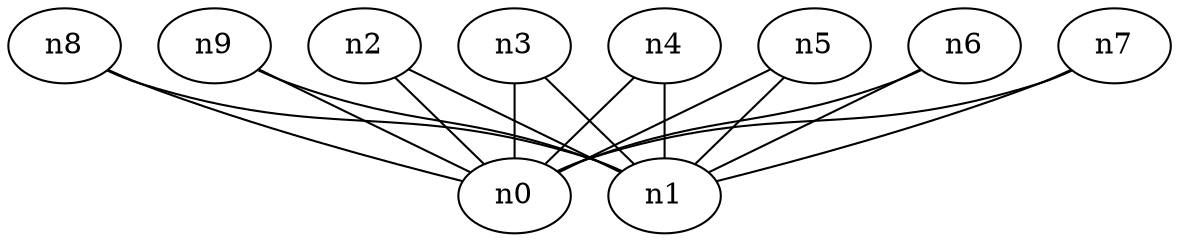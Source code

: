 graph SimConf {
n0 [mod_num=0, traffic="", ipdests="127.129.92.19", autoack="False"];
n1 [mod_num=0, traffic="", ipdests="127.126.151.10", autoack="False"];
n2 [m2_1_47="modulator profile=((100,),(1,)) start=2600 generator=s2_1_7", m2_1_46="modulator profile=((100,),(1,)) start=2600 generator=s2_1_3", m2_1_45="modulator profile=((100,),(1,)) start=2500 generator=s2_1_9", m2_1_44="modulator profile=((100,),(1,)) start=2500 generator=s2_1_2", m2_1_43="modulator profile=((100,),(1,)) start=2400 generator=s2_1_8", m2_1_42="modulator profile=((100,),(1,)) start=2400 generator=s2_1_4", m2_1_41="modulator profile=((100,),(1,)) start=2300 generator=s2_1_7", m2_1_40="modulator profile=((100,),(1,)) start=2300 generator=s2_1_3", ipdests="127.126.44.111", m2_1_49="modulator profile=((100,),(1,)) start=2800 generator=s2_1_4", m2_1_48="modulator profile=((100,),(1,)) start=2700 generator=s2_1_9", m2_1_2="modulator profile=((100,),(1,)) start=0 generator=s2_1_7", m2_1_3="modulator profile=((100,),(1,)) start=100 generator=s2_1_4", m2_1_1="modulator profile=((100,),(1,)) start=0 generator=s2_1_2", m2_1_6="modulator profile=((100,),(1,)) start=200 generator=s2_1_9", m2_1_7="modulator profile=((100,),(1,)) start=300 generator=s2_1_4", m2_1_4="modulator profile=((100,),(1,)) start=100 generator=s2_1_7", m2_1_5="modulator profile=((100,),(1,)) start=200 generator=s2_1_3", m2_1_8="modulator profile=((100,),(1,)) start=300 generator=s2_1_7", m2_1_9="modulator profile=((100,),(1,)) start=400 generator=s2_1_2", s2_1_8="harpoon flowstart=exponential(0.100000) ipsrc=127.126.44.111 flowsize=normal(1000.000000,0) lossrate=randomchoice(0.001) ipdst=127.126.151.10 dport=randomunifint(1025,65535) sport=randomchoice(22,80,443)", s2_1_9="harpoon flowstart=exponential(1.000000) ipsrc=127.126.44.111 flowsize=normal(100.000000,0) lossrate=randomchoice(0.001) ipdst=127.126.151.10 dport=randomunifint(1025,65535) sport=randomchoice(22,80,443)", s2_1_4="harpoon flowstart=exponential(1.000000) ipsrc=127.126.44.111 flowsize=normal(100.000000,0) lossrate=randomchoice(0.001) ipdst=127.129.92.19 dport=randomunifint(1025,65535) sport=randomchoice(22,80,443)", s2_1_5="harpoon flowstart=exponential(1.000000) ipsrc=127.126.44.111 flowsize=normal(1000.000000,0) lossrate=randomchoice(0.001) ipdst=127.129.92.19 dport=randomunifint(1025,65535) sport=randomchoice(22,80,443)", s2_1_7="harpoon flowstart=exponential(0.100000) ipsrc=127.126.44.111 flowsize=normal(100.000000,0) lossrate=randomchoice(0.001) ipdst=127.126.151.10 dport=randomunifint(1025,65535) sport=randomchoice(22,80,443)", s2_1_2="harpoon flowstart=exponential(0.100000) ipsrc=127.126.44.111 flowsize=normal(100.000000,0) lossrate=randomchoice(0.001) ipdst=127.129.92.19 dport=randomunifint(1025,65535) sport=randomchoice(22,80,443)", s2_1_3="harpoon flowstart=exponential(0.100000) ipsrc=127.126.44.111 flowsize=normal(1000.000000,0) lossrate=randomchoice(0.001) ipdst=127.129.92.19 dport=randomunifint(1025,65535) sport=randomchoice(22,80,443)", m2_1_32="modulator profile=((100,),(1,)) start=1800 generator=s2_1_9", m2_1_33="modulator profile=((100,),(1,)) start=1900 generator=s2_1_2", m2_1_30="modulator profile=((100,),(1,)) start=1700 generator=s2_1_4", m2_1_31="modulator profile=((100,),(1,)) start=1800 generator=s2_1_3", m2_1_36="modulator profile=((100,),(1,)) start=2000 generator=s2_1_9", m2_1_37="modulator profile=((100,),(1,)) start=2100 generator=s2_1_3", m2_1_34="modulator profile=((100,),(1,)) start=1900 generator=s2_1_7", m2_1_35="modulator profile=((100,),(1,)) start=2000 generator=s2_1_4", m2_1_38="modulator profile=((100,),(1,)) start=2200 generator=s2_1_3", m2_1_39="modulator profile=((100,),(1,)) start=2200 generator=s2_1_8", autoack="False", m2_1_18="modulator profile=((100,),(1,)) start=900 generator=s2_1_8", m2_1_19="modulator profile=((100,),(1,)) start=1000 generator=s2_1_4", m2_1_50="modulator profile=((100,),(1,)) start=2900 generator=s2_1_3", m2_1_51="modulator profile=((100,),(1,)) start=2900 generator=s2_1_8", m2_1_52="modulator profile=((100,),(1,)) start=3000 generator=s2_1_4", m2_1_53="modulator profile=((100,),(1,)) start=3000 generator=s2_1_7", m2_1_10="modulator profile=((100,),(1,)) start=400 generator=s2_1_7", m2_1_11="modulator profile=((100,),(1,)) start=500 generator=s2_1_3", m2_1_12="modulator profile=((100,),(1,)) start=600 generator=s2_1_4", m2_1_13="modulator profile=((100,),(1,)) start=600 generator=s2_1_8", m2_1_14="modulator profile=((100,),(1,)) start=700 generator=s2_1_4", m2_1_15="modulator profile=((100,),(1,)) start=800 generator=s2_1_2", m2_1_16="modulator profile=((100,),(1,)) start=800 generator=s2_1_7", m2_1_17="modulator profile=((100,),(1,)) start=900 generator=s2_1_4", traffic="m2_1_1 m2_1_2 m2_1_3 m2_1_4 m2_1_5 m2_1_6 m2_1_7 m2_1_8 m2_1_9 m2_1_10 m2_1_11 m2_1_12 m2_1_13 m2_1_14 m2_1_15 m2_1_16 m2_1_17 m2_1_18 m2_1_19 m2_1_20 m2_1_21 m2_1_22 m2_1_23 m2_1_24 m2_1_25 m2_1_26 m2_1_27 m2_1_28 m2_1_29 m2_1_30 m2_1_31 m2_1_32 m2_1_33 m2_1_34 m2_1_35 m2_1_36 m2_1_37 m2_1_38 m2_1_39 m2_1_40 m2_1_41 m2_1_42 m2_1_43 m2_1_44 m2_1_45 m2_1_46 m2_1_47 m2_1_48 m2_1_49 m2_1_50 m2_1_51 m2_1_52 m2_1_53", s2_1_10="harpoon flowstart=exponential(1.000000) ipsrc=127.126.44.111 flowsize=normal(1000.000000,0) lossrate=randomchoice(0.001) ipdst=127.126.151.10 dport=randomunifint(1025,65535) sport=randomchoice(22,80,443)", mod_num=0, m2_1_25="modulator profile=((100,),(1,)) start=1400 generator=s2_1_7", m2_1_24="modulator profile=((100,),(1,)) start=1300 generator=s2_1_4", m2_1_27="modulator profile=((100,),(1,)) start=1500 generator=s2_1_7", m2_1_26="modulator profile=((100,),(1,)) start=1500 generator=s2_1_4", m2_1_21="modulator profile=((100,),(1,)) start=1100 generator=s2_1_4", m2_1_20="modulator profile=((100,),(1,)) start=1000 generator=s2_1_7", m2_1_23="modulator profile=((100,),(1,)) start=1200 generator=s2_1_9", m2_1_22="modulator profile=((100,),(1,)) start=1200 generator=s2_1_4", m2_1_29="modulator profile=((100,),(1,)) start=1600 generator=s2_1_7", m2_1_28="modulator profile=((100,),(1,)) start=1600 generator=s2_1_2"];
n3 [m3_1_19="modulator profile=((100,),(1,)) start=1100 generator=s3_1_4", m3_1_18="modulator profile=((100,),(1,)) start=1000 generator=s3_1_8", m3_1_53="modulator profile=((100,),(1,)) start=3000 generator=s3_1_4", m3_1_52="modulator profile=((100,),(1,)) start=2900 generator=s3_1_7", m3_1_51="modulator profile=((100,),(1,)) start=2900 generator=s3_1_2", m3_1_50="modulator profile=((100,),(1,)) start=2800 generator=s3_1_8", m3_1_13="modulator profile=((100,),(1,)) start=700 generator=s3_1_2", m3_1_12="modulator profile=((100,),(1,)) start=600 generator=s3_1_3", m3_1_11="modulator profile=((100,),(1,)) start=500 generator=s3_1_8", m3_1_10="modulator profile=((100,),(1,)) start=500 generator=s3_1_4", m3_1_17="modulator profile=((100,),(1,)) start=1000 generator=s3_1_4", ipdests="127.119.115.87", m3_1_15="modulator profile=((100,),(1,)) start=800 generator=s3_1_7", m3_1_14="modulator profile=((100,),(1,)) start=800 generator=s3_1_4", m3_1_3="modulator profile=((100,),(1,)) start=100 generator=s3_1_3", m3_1_2="modulator profile=((100,),(1,)) start=0 generator=s3_1_8", m3_1_1="modulator profile=((100,),(1,)) start=0 generator=s3_1_2", m3_1_54="modulator profile=((100,),(1,)) start=3000 generator=s3_1_9", m3_1_7="modulator profile=((100,),(1,)) start=300 generator=s3_1_2", m3_1_6="modulator profile=((100,),(1,)) start=200 generator=s3_1_7", m3_1_5="modulator profile=((100,),(1,)) start=200 generator=s3_1_4", m3_1_4="modulator profile=((100,),(1,)) start=100 generator=s3_1_9", s3_1_9="harpoon flowstart=exponential(1.000000) ipsrc=127.119.115.87 flowsize=normal(100.000000,0) lossrate=randomchoice(0.001) ipdst=127.126.151.10 dport=randomunifint(1025,65535) sport=randomchoice(22,80,443)", m3_1_9="modulator profile=((100,),(1,)) start=400 generator=s3_1_4", m3_1_8="modulator profile=((100,),(1,)) start=300 generator=s3_1_7", s3_1_8="harpoon flowstart=exponential(0.100000) ipsrc=127.119.115.87 flowsize=normal(1000.000000,0) lossrate=randomchoice(0.001) ipdst=127.126.151.10 dport=randomunifint(1025,65535) sport=randomchoice(22,80,443)", m3_1_22="modulator profile=((100,),(1,)) start=1300 generator=s3_1_2", m3_1_23="modulator profile=((100,),(1,)) start=1300 generator=s3_1_8", m3_1_20="modulator profile=((100,),(1,)) start=1200 generator=s3_1_4", m3_1_21="modulator profile=((100,),(1,)) start=1200 generator=s3_1_8", m3_1_26="modulator profile=((100,),(1,)) start=1500 generator=s3_1_4", m3_1_27="modulator profile=((100,),(1,)) start=1500 generator=s3_1_9", m3_1_24="modulator profile=((100,),(1,)) start=1400 generator=s3_1_3", m3_1_25="modulator profile=((100,),(1,)) start=1400 generator=s3_1_9", m3_1_28="modulator profile=((100,),(1,)) start=1600 generator=s3_1_3", m3_1_29="modulator profile=((100,),(1,)) start=1600 generator=s3_1_9", autoack="False", m3_1_44="modulator profile=((100,),(1,)) start=2400 generator=s3_1_9", m3_1_45="modulator profile=((100,),(1,)) start=2500 generator=s3_1_7", m3_1_46="modulator profile=((100,),(1,)) start=2600 generator=s3_1_9", m3_1_47="modulator profile=((100,),(1,)) start=2700 generator=s3_1_3", m3_1_40="modulator profile=((100,),(1,)) start=2200 generator=s3_1_9", m3_1_41="modulator profile=((100,),(1,)) start=2300 generator=s3_1_4", m3_1_42="modulator profile=((100,),(1,)) start=2300 generator=s3_1_7", m3_1_43="modulator profile=((100,),(1,)) start=2400 generator=s3_1_2", s3_1_5="harpoon flowstart=exponential(1.000000) ipsrc=127.119.115.87 flowsize=normal(1000.000000,0) lossrate=randomchoice(0.001) ipdst=127.129.92.19 dport=randomunifint(1025,65535) sport=randomchoice(22,80,443)", s3_1_4="harpoon flowstart=exponential(1.000000) ipsrc=127.119.115.87 flowsize=normal(100.000000,0) lossrate=randomchoice(0.001) ipdst=127.129.92.19 dport=randomunifint(1025,65535) sport=randomchoice(22,80,443)", s3_1_7="harpoon flowstart=exponential(0.100000) ipsrc=127.119.115.87 flowsize=normal(100.000000,0) lossrate=randomchoice(0.001) ipdst=127.126.151.10 dport=randomunifint(1025,65535) sport=randomchoice(22,80,443)", m3_1_48="modulator profile=((100,),(1,)) start=2700 generator=s3_1_8", m3_1_49="modulator profile=((100,),(1,)) start=2800 generator=s3_1_4", s3_1_3="harpoon flowstart=exponential(0.100000) ipsrc=127.119.115.87 flowsize=normal(1000.000000,0) lossrate=randomchoice(0.001) ipdst=127.129.92.19 dport=randomunifint(1025,65535) sport=randomchoice(22,80,443)", m3_1_16="modulator profile=((100,),(1,)) start=900 generator=s3_1_9", traffic="m3_1_1 m3_1_2 m3_1_3 m3_1_4 m3_1_5 m3_1_6 m3_1_7 m3_1_8 m3_1_9 m3_1_10 m3_1_11 m3_1_12 m3_1_13 m3_1_14 m3_1_15 m3_1_16 m3_1_17 m3_1_18 m3_1_19 m3_1_20 m3_1_21 m3_1_22 m3_1_23 m3_1_24 m3_1_25 m3_1_26 m3_1_27 m3_1_28 m3_1_29 m3_1_30 m3_1_31 m3_1_32 m3_1_33 m3_1_34 m3_1_35 m3_1_36 m3_1_37 m3_1_38 m3_1_39 m3_1_40 m3_1_41 m3_1_42 m3_1_43 m3_1_44 m3_1_45 m3_1_46 m3_1_47 m3_1_48 m3_1_49 m3_1_50 m3_1_51 m3_1_52 m3_1_53 m3_1_54", s3_1_2="harpoon flowstart=exponential(0.100000) ipsrc=127.119.115.87 flowsize=normal(100.000000,0) lossrate=randomchoice(0.001) ipdst=127.129.92.19 dport=randomunifint(1025,65535) sport=randomchoice(22,80,443)", mod_num=0, s3_1_10="harpoon flowstart=exponential(1.000000) ipsrc=127.119.115.87 flowsize=normal(1000.000000,0) lossrate=randomchoice(0.001) ipdst=127.126.151.10 dport=randomunifint(1025,65535) sport=randomchoice(22,80,443)", m3_1_35="modulator profile=((100,),(1,)) start=1900 generator=s3_1_9", m3_1_34="modulator profile=((100,),(1,)) start=1900 generator=s3_1_4", m3_1_37="modulator profile=((100,),(1,)) start=2100 generator=s3_1_2", m3_1_36="modulator profile=((100,),(1,)) start=2000 generator=s3_1_4", m3_1_31="modulator profile=((100,),(1,)) start=1700 generator=s3_1_7", m3_1_30="modulator profile=((100,),(1,)) start=1700 generator=s3_1_2", m3_1_33="modulator profile=((100,),(1,)) start=1800 generator=s3_1_9", m3_1_32="modulator profile=((100,),(1,)) start=1800 generator=s3_1_3", m3_1_39="modulator profile=((100,),(1,)) start=2200 generator=s3_1_2", m3_1_38="modulator profile=((100,),(1,)) start=2100 generator=s3_1_8"];
n4 [m4_1_34="modulator profile=((100,),(1,)) start=1800 generator=s4_1_9", m4_1_35="modulator profile=((100,),(1,)) start=1900 generator=s4_1_4", m4_1_36="modulator profile=((100,),(1,)) start=1900 generator=s4_1_9", m4_1_37="modulator profile=((100,),(1,)) start=2000 generator=s4_1_3", m4_1_30="modulator profile=((100,),(1,)) start=1600 generator=s4_1_9", m4_1_31="modulator profile=((100,),(1,)) start=1700 generator=s4_1_4", m4_1_18="modulator profile=((100,),(1,)) start=900 generator=s4_1_8", m4_1_19="modulator profile=((100,),(1,)) start=1000 generator=s4_1_4", m4_1_16="modulator profile=((100,),(1,)) start=800 generator=s4_1_7", m4_1_17="modulator profile=((100,),(1,)) start=900 generator=s4_1_2", m4_1_14="modulator profile=((100,),(1,)) start=700 generator=s4_1_7", m4_1_15="modulator profile=((100,),(1,)) start=800 generator=s4_1_3", m4_1_12="modulator profile=((100,),(1,)) start=600 generator=s4_1_8", ipdests="127.119.102.177", m4_1_10="modulator profile=((100,),(1,)) start=500 generator=s4_1_9", m4_1_11="modulator profile=((100,),(1,)) start=600 generator=s4_1_4", s4_1_10="harpoon flowstart=exponential(1.000000) ipsrc=127.119.102.177 flowsize=normal(1000.000000,0) lossrate=randomchoice(0.001) ipdst=127.126.151.10 dport=randomunifint(1025,65535) sport=randomchoice(22,80,443)", m4_1_32="modulator profile=((100,),(1,)) start=1700 generator=s4_1_8", m4_1_33="modulator profile=((100,),(1,)) start=1800 generator=s4_1_2", m4_1_45="modulator profile=((100,),(1,)) start=2500 generator=s4_1_2", m4_1_44="modulator profile=((100,),(1,)) start=2400 generator=s4_1_9", m4_1_47="modulator profile=((100,),(1,)) start=2600 generator=s4_1_8", m4_1_46="modulator profile=((100,),(1,)) start=2600 generator=s4_1_4", m4_1_41="modulator profile=((100,),(1,)) start=2300 generator=s4_1_4", m4_1_40="modulator profile=((100,),(1,)) start=2200 generator=s4_1_2", m4_1_43="modulator profile=((100,),(1,)) start=2400 generator=s4_1_4", m4_1_42="modulator profile=((100,),(1,)) start=2300 generator=s4_1_7", s4_1_8="harpoon flowstart=exponential(0.100000) ipsrc=127.119.102.177 flowsize=normal(1000.000000,0) lossrate=randomchoice(0.001) ipdst=127.126.151.10 dport=randomunifint(1025,65535) sport=randomchoice(22,80,443)", m4_1_49="modulator profile=((100,),(1,)) start=2700 generator=s4_1_8", m4_1_48="modulator profile=((100,),(1,)) start=2700 generator=s4_1_3", autoack="False", m4_1_27="modulator profile=((100,),(1,)) start=1500 generator=s4_1_4", m4_1_26="modulator profile=((100,),(1,)) start=1400 generator=s4_1_7", m4_1_25="modulator profile=((100,),(1,)) start=1400 generator=s4_1_2", m4_1_24="modulator profile=((100,),(1,)) start=1300 generator=s4_1_8", m4_1_23="modulator profile=((100,),(1,)) start=1300 generator=s4_1_4", m4_1_22="modulator profile=((100,),(1,)) start=1200 generator=s4_1_4", m4_1_21="modulator profile=((100,),(1,)) start=1100 generator=s4_1_7", m4_1_20="modulator profile=((100,),(1,)) start=1000 generator=s4_1_7", m4_1_38="modulator profile=((100,),(1,)) start=2000 generator=s4_1_8", m4_1_39="modulator profile=((100,),(1,)) start=2100 generator=s4_1_4", m4_1_29="modulator profile=((100,),(1,)) start=1600 generator=s4_1_4", m4_1_13="modulator profile=((100,),(1,)) start=700 generator=s4_1_4", m4_1_4="modulator profile=((100,),(1,)) start=200 generator=s4_1_3", m4_1_5="modulator profile=((100,),(1,)) start=200 generator=s4_1_8", m4_1_6="modulator profile=((100,),(1,)) start=300 generator=s4_1_3", m4_1_7="modulator profile=((100,),(1,)) start=300 generator=s4_1_7", traffic="m4_1_1 m4_1_2 m4_1_3 m4_1_4 m4_1_5 m4_1_6 m4_1_7 m4_1_8 m4_1_9 m4_1_10 m4_1_11 m4_1_12 m4_1_13 m4_1_14 m4_1_15 m4_1_16 m4_1_17 m4_1_18 m4_1_19 m4_1_20 m4_1_21 m4_1_22 m4_1_23 m4_1_24 m4_1_25 m4_1_26 m4_1_27 m4_1_28 m4_1_29 m4_1_30 m4_1_31 m4_1_32 m4_1_33 m4_1_34 m4_1_35 m4_1_36 m4_1_37 m4_1_38 m4_1_39 m4_1_40 m4_1_41 m4_1_42 m4_1_43 m4_1_44 m4_1_45 m4_1_46 m4_1_47 m4_1_48 m4_1_49 m4_1_50 m4_1_51 m4_1_52 m4_1_53 m4_1_54 m4_1_55", m4_1_1="modulator profile=((100,),(1,)) start=0 generator=s4_1_7", m4_1_2="modulator profile=((100,),(1,)) start=100 generator=s4_1_4", m4_1_3="modulator profile=((100,),(1,)) start=100 generator=s4_1_7", m4_1_28="modulator profile=((100,),(1,)) start=1500 generator=s4_1_7", m4_1_8="modulator profile=((100,),(1,)) start=400 generator=s4_1_4", m4_1_9="modulator profile=((100,),(1,)) start=400 generator=s4_1_7", mod_num=0, s4_1_9="harpoon flowstart=exponential(1.000000) ipsrc=127.119.102.177 flowsize=normal(100.000000,0) lossrate=randomchoice(0.001) ipdst=127.126.151.10 dport=randomunifint(1025,65535) sport=randomchoice(22,80,443)", s4_1_2="harpoon flowstart=exponential(0.100000) ipsrc=127.119.102.177 flowsize=normal(100.000000,0) lossrate=randomchoice(0.001) ipdst=127.129.92.19 dport=randomunifint(1025,65535) sport=randomchoice(22,80,443)", s4_1_3="harpoon flowstart=exponential(0.100000) ipsrc=127.119.102.177 flowsize=normal(1000.000000,0) lossrate=randomchoice(0.001) ipdst=127.129.92.19 dport=randomunifint(1025,65535) sport=randomchoice(22,80,443)", s4_1_7="harpoon flowstart=exponential(0.100000) ipsrc=127.119.102.177 flowsize=normal(100.000000,0) lossrate=randomchoice(0.001) ipdst=127.126.151.10 dport=randomunifint(1025,65535) sport=randomchoice(22,80,443)", s4_1_4="harpoon flowstart=exponential(1.000000) ipsrc=127.119.102.177 flowsize=normal(100.000000,0) lossrate=randomchoice(0.001) ipdst=127.129.92.19 dport=randomunifint(1025,65535) sport=randomchoice(22,80,443)", s4_1_5="harpoon flowstart=exponential(1.000000) ipsrc=127.119.102.177 flowsize=normal(1000.000000,0) lossrate=randomchoice(0.001) ipdst=127.129.92.19 dport=randomunifint(1025,65535) sport=randomchoice(22,80,443)", m4_1_52="modulator profile=((100,),(1,)) start=2900 generator=s4_1_3", m4_1_53="modulator profile=((100,),(1,)) start=2900 generator=s4_1_7", m4_1_50="modulator profile=((100,),(1,)) start=2800 generator=s4_1_3", m4_1_51="modulator profile=((100,),(1,)) start=2800 generator=s4_1_9", m4_1_54="modulator profile=((100,),(1,)) start=3000 generator=s4_1_4", m4_1_55="modulator profile=((100,),(1,)) start=3000 generator=s4_1_9"];
n5 [m5_1_11="modulator profile=((100,),(1,)) start=600 generator=s5_1_9", m5_1_10="modulator profile=((100,),(1,)) start=600 generator=s5_1_3", m5_1_13="modulator profile=((100,),(1,)) start=700 generator=s5_1_8", m5_1_12="modulator profile=((100,),(1,)) start=700 generator=s5_1_4", m5_1_15="modulator profile=((100,),(1,)) start=900 generator=s5_1_4", m5_1_14="modulator profile=((100,),(1,)) start=800 generator=s5_1_3", m5_1_17="modulator profile=((100,),(1,)) start=1000 generator=s5_1_3", m5_1_16="modulator profile=((100,),(1,)) start=900 generator=s5_1_7", m5_1_19="modulator profile=((100,),(1,)) start=1100 generator=s5_1_2", m5_1_18="modulator profile=((100,),(1,)) start=1000 generator=s5_1_8", s5_1_7="harpoon flowstart=exponential(0.100000) ipsrc=127.137.220.95 flowsize=normal(100.000000,0) lossrate=randomchoice(0.001) ipdst=127.126.151.10 dport=randomunifint(1025,65535) sport=randomchoice(22,80,443)", ipdests="127.137.220.95", m5_1_37="modulator profile=((100,),(1,)) start=2300 generator=s5_1_2", m5_1_38="modulator profile=((100,),(1,)) start=2400 generator=s5_1_3", m5_1_5="modulator profile=((100,),(1,)) start=300 generator=s5_1_2", m5_1_4="modulator profile=((100,),(1,)) start=200 generator=s5_1_7", m5_1_7="modulator profile=((100,),(1,)) start=400 generator=s5_1_8", m5_1_6="modulator profile=((100,),(1,)) start=400 generator=s5_1_4", m5_1_1="modulator profile=((100,),(1,)) start=0 generator=s5_1_3", m5_1_3="modulator profile=((100,),(1,)) start=100 generator=s5_1_3", m5_1_2="modulator profile=((100,),(1,)) start=0 generator=s5_1_7", m5_1_33="modulator profile=((100,),(1,)) start=2000 generator=s5_1_4", m5_1_9="modulator profile=((100,),(1,)) start=500 generator=s5_1_8", m5_1_8="modulator profile=((100,),(1,)) start=500 generator=s5_1_4", m5_1_32="modulator profile=((100,),(1,)) start=1900 generator=s5_1_7", m5_1_31="modulator profile=((100,),(1,)) start=1900 generator=s5_1_4", m5_1_30="modulator profile=((100,),(1,)) start=1800 generator=s5_1_9", m5_1_36="modulator profile=((100,),(1,)) start=2200 generator=s5_1_8", s5_1_2="harpoon flowstart=exponential(0.100000) ipsrc=127.137.220.95 flowsize=normal(100.000000,0) lossrate=randomchoice(0.001) ipdst=127.129.92.19 dport=randomunifint(1025,65535) sport=randomchoice(22,80,443)", m5_1_42="modulator profile=((100,),(1,)) start=2600 generator=s5_1_4", m5_1_43="modulator profile=((100,),(1,)) start=2600 generator=s5_1_7", m5_1_40="modulator profile=((100,),(1,)) start=2500 generator=s5_1_4", m5_1_41="modulator profile=((100,),(1,)) start=2500 generator=s5_1_7", m5_1_46="modulator profile=((100,),(1,)) start=2800 generator=s5_1_4", m5_1_47="modulator profile=((100,),(1,)) start=2800 generator=s5_1_7", m5_1_44="modulator profile=((100,),(1,)) start=2700 generator=s5_1_4", m5_1_45="modulator profile=((100,),(1,)) start=2700 generator=s5_1_9", m5_1_48="modulator profile=((100,),(1,)) start=2900 generator=s5_1_2", m5_1_49="modulator profile=((100,),(1,)) start=2900 generator=s5_1_9", autoack="False", m5_1_24="modulator profile=((100,),(1,)) start=1500 generator=s5_1_4", m5_1_25="modulator profile=((100,),(1,)) start=1500 generator=s5_1_7", m5_1_26="modulator profile=((100,),(1,)) start=1600 generator=s5_1_4", m5_1_27="modulator profile=((100,),(1,)) start=1600 generator=s5_1_7", m5_1_20="modulator profile=((100,),(1,)) start=1100 generator=s5_1_9", m5_1_21="modulator profile=((100,),(1,)) start=1200 generator=s5_1_3", m5_1_22="modulator profile=((100,),(1,)) start=1300 generator=s5_1_8", m5_1_23="modulator profile=((100,),(1,)) start=1400 generator=s5_1_3", m5_1_35="modulator profile=((100,),(1,)) start=2200 generator=s5_1_4", m5_1_28="modulator profile=((100,),(1,)) start=1700 generator=s5_1_2", m5_1_29="modulator profile=((100,),(1,)) start=1800 generator=s5_1_2", traffic="m5_1_1 m5_1_2 m5_1_3 m5_1_4 m5_1_5 m5_1_6 m5_1_7 m5_1_8 m5_1_9 m5_1_10 m5_1_11 m5_1_12 m5_1_13 m5_1_14 m5_1_15 m5_1_16 m5_1_17 m5_1_18 m5_1_19 m5_1_20 m5_1_21 m5_1_22 m5_1_23 m5_1_24 m5_1_25 m5_1_26 m5_1_27 m5_1_28 m5_1_29 m5_1_30 m5_1_31 m5_1_32 m5_1_33 m5_1_34 m5_1_35 m5_1_36 m5_1_37 m5_1_38 m5_1_39 m5_1_40 m5_1_41 m5_1_42 m5_1_43 m5_1_44 m5_1_45 m5_1_46 m5_1_47 m5_1_48 m5_1_49 m5_1_50 m5_1_51", m5_1_39="modulator profile=((100,),(1,)) start=2400 generator=s5_1_7", s5_1_4="harpoon flowstart=exponential(1.000000) ipsrc=127.137.220.95 flowsize=normal(100.000000,0) lossrate=randomchoice(0.001) ipdst=127.129.92.19 dport=randomunifint(1025,65535) sport=randomchoice(22,80,443)", s5_1_9="harpoon flowstart=exponential(1.000000) ipsrc=127.137.220.95 flowsize=normal(100.000000,0) lossrate=randomchoice(0.001) ipdst=127.126.151.10 dport=randomunifint(1025,65535) sport=randomchoice(22,80,443)", mod_num=0, m5_1_34="modulator profile=((100,),(1,)) start=2100 generator=s5_1_4", s5_1_10="harpoon flowstart=exponential(1.000000) ipsrc=127.137.220.95 flowsize=normal(1000.000000,0) lossrate=randomchoice(0.001) ipdst=127.126.151.10 dport=randomunifint(1025,65535) sport=randomchoice(22,80,443)", m5_1_51="modulator profile=((100,),(1,)) start=3000 generator=s5_1_9", m5_1_50="modulator profile=((100,),(1,)) start=3000 generator=s5_1_4", s5_1_3="harpoon flowstart=exponential(0.100000) ipsrc=127.137.220.95 flowsize=normal(1000.000000,0) lossrate=randomchoice(0.001) ipdst=127.129.92.19 dport=randomunifint(1025,65535) sport=randomchoice(22,80,443)", s5_1_8="harpoon flowstart=exponential(0.100000) ipsrc=127.137.220.95 flowsize=normal(1000.000000,0) lossrate=randomchoice(0.001) ipdst=127.126.151.10 dport=randomunifint(1025,65535) sport=randomchoice(22,80,443)", s5_1_5="harpoon flowstart=exponential(1.000000) ipsrc=127.137.220.95 flowsize=normal(1000.000000,0) lossrate=randomchoice(0.001) ipdst=127.129.92.19 dport=randomunifint(1025,65535) sport=randomchoice(22,80,443)"];
n6 [m6_1_14="modulator profile=((100,),(1,)) start=700 generator=s6_1_3", m6_1_15="modulator profile=((100,),(1,)) start=800 generator=s6_1_2", m6_1_16="modulator profile=((100,),(1,)) start=800 generator=s6_1_9", m6_1_17="modulator profile=((100,),(1,)) start=900 generator=s6_1_4", m6_1_10="modulator profile=((100,),(1,)) start=500 generator=s6_1_4", m6_1_11="modulator profile=((100,),(1,)) start=500 generator=s6_1_8", m6_1_12="modulator profile=((100,),(1,)) start=600 generator=s6_1_4", m6_1_13="modulator profile=((100,),(1,)) start=600 generator=s6_1_9", m6_1_36="modulator profile=((100,),(1,)) start=2100 generator=s6_1_3", m6_1_37="modulator profile=((100,),(1,)) start=2200 generator=s6_1_3", m6_1_34="modulator profile=((100,),(1,)) start=2000 generator=s6_1_2", m6_1_35="modulator profile=((100,),(1,)) start=2000 generator=s6_1_9", m6_1_18="modulator profile=((100,),(1,)) start=900 generator=s6_1_8", ipdests="127.118.14.249", m6_1_30="modulator profile=((100,),(1,)) start=1700 generator=s6_1_8", m6_1_31="modulator profile=((100,),(1,)) start=1800 generator=s6_1_2", m6_1_48="modulator profile=((100,),(1,)) start=2800 generator=s6_1_4", s6_1_3="harpoon flowstart=exponential(0.100000) ipsrc=127.118.14.249 flowsize=normal(1000.000000,0) lossrate=randomchoice(0.001) ipdst=127.129.92.19 dport=randomunifint(1025,65535) sport=randomchoice(22,80,443)", m6_1_51="modulator profile=((100,),(1,)) start=3000 generator=s6_1_9", s6_1_9="harpoon flowstart=exponential(1.000000) ipsrc=127.118.14.249 flowsize=normal(100.000000,0) lossrate=randomchoice(0.001) ipdst=127.126.151.10 dport=randomunifint(1025,65535) sport=randomchoice(22,80,443)", m6_1_38="modulator profile=((100,),(1,)) start=2200 generator=s6_1_7", s6_1_2="harpoon flowstart=exponential(0.100000) ipsrc=127.118.14.249 flowsize=normal(100.000000,0) lossrate=randomchoice(0.001) ipdst=127.129.92.19 dport=randomunifint(1025,65535) sport=randomchoice(22,80,443)", m6_1_39="modulator profile=((100,),(1,)) start=2300 generator=s6_1_4", s6_1_4="harpoon flowstart=exponential(1.000000) ipsrc=127.118.14.249 flowsize=normal(100.000000,0) lossrate=randomchoice(0.001) ipdst=127.129.92.19 dport=randomunifint(1025,65535) sport=randomchoice(22,80,443)", s6_1_5="harpoon flowstart=exponential(1.000000) ipsrc=127.118.14.249 flowsize=normal(1000.000000,0) lossrate=randomchoice(0.001) ipdst=127.129.92.19 dport=randomunifint(1025,65535) sport=randomchoice(22,80,443)", s6_1_7="harpoon flowstart=exponential(0.100000) ipsrc=127.118.14.249 flowsize=normal(100.000000,0) lossrate=randomchoice(0.001) ipdst=127.126.151.10 dport=randomunifint(1025,65535) sport=randomchoice(22,80,443)", m6_1_43="modulator profile=((100,),(1,)) start=2500 generator=s6_1_9", m6_1_42="modulator profile=((100,),(1,)) start=2500 generator=s6_1_2", s6_1_8="harpoon flowstart=exponential(0.100000) ipsrc=127.118.14.249 flowsize=normal(1000.000000,0) lossrate=randomchoice(0.001) ipdst=127.126.151.10 dport=randomunifint(1025,65535) sport=randomchoice(22,80,443)", m6_1_49="modulator profile=((100,),(1,)) start=2900 generator=s6_1_4", autoack="False", m6_1_21="modulator profile=((100,),(1,)) start=1100 generator=s6_1_8", m6_1_20="modulator profile=((100,),(1,)) start=1100 generator=s6_1_4", m6_1_23="modulator profile=((100,),(1,)) start=1300 generator=s6_1_4", m6_1_22="modulator profile=((100,),(1,)) start=1200 generator=s6_1_7", m6_1_25="modulator profile=((100,),(1,)) start=1400 generator=s6_1_2", m6_1_24="modulator profile=((100,),(1,)) start=1300 generator=s6_1_7", m6_1_27="modulator profile=((100,),(1,)) start=1500 generator=s6_1_7", m6_1_26="modulator profile=((100,),(1,)) start=1500 generator=s6_1_3", m6_1_29="modulator profile=((100,),(1,)) start=1700 generator=s6_1_4", m6_1_28="modulator profile=((100,),(1,)) start=1600 generator=s6_1_7", m6_1_41="modulator profile=((100,),(1,)) start=2400 generator=s6_1_9", m6_1_40="modulator profile=((100,),(1,)) start=2300 generator=s6_1_7", m6_1_47="modulator profile=((100,),(1,)) start=2700 generator=s6_1_7", m6_1_46="modulator profile=((100,),(1,)) start=2700 generator=s6_1_4", m6_1_45="modulator profile=((100,),(1,)) start=2600 generator=s6_1_7", m6_1_19="modulator profile=((100,),(1,)) start=1000 generator=s6_1_8", m6_1_6="modulator profile=((100,),(1,)) start=200 generator=s6_1_7", m6_1_7="modulator profile=((100,),(1,)) start=300 generator=s6_1_4", m6_1_4="modulator profile=((100,),(1,)) start=100 generator=s6_1_7", m6_1_5="modulator profile=((100,),(1,)) start=200 generator=s6_1_4", m6_1_2="modulator profile=((100,),(1,)) start=0 generator=s6_1_8", m6_1_3="modulator profile=((100,),(1,)) start=100 generator=s6_1_2", m6_1_32="modulator profile=((100,),(1,)) start=1800 generator=s6_1_9", m6_1_1="modulator profile=((100,),(1,)) start=0 generator=s6_1_2", m6_1_44="modulator profile=((100,),(1,)) start=2600 generator=s6_1_3", m6_1_8="modulator profile=((100,),(1,)) start=300 generator=s6_1_9", m6_1_9="modulator profile=((100,),(1,)) start=400 generator=s6_1_7", mod_num=0, m6_1_33="modulator profile=((100,),(1,)) start=1900 generator=s6_1_4", m6_1_50="modulator profile=((100,),(1,)) start=3000 generator=s6_1_4", traffic="m6_1_1 m6_1_2 m6_1_3 m6_1_4 m6_1_5 m6_1_6 m6_1_7 m6_1_8 m6_1_9 m6_1_10 m6_1_11 m6_1_12 m6_1_13 m6_1_14 m6_1_15 m6_1_16 m6_1_17 m6_1_18 m6_1_19 m6_1_20 m6_1_21 m6_1_22 m6_1_23 m6_1_24 m6_1_25 m6_1_26 m6_1_27 m6_1_28 m6_1_29 m6_1_30 m6_1_31 m6_1_32 m6_1_33 m6_1_34 m6_1_35 m6_1_36 m6_1_37 m6_1_38 m6_1_39 m6_1_40 m6_1_41 m6_1_42 m6_1_43 m6_1_44 m6_1_45 m6_1_46 m6_1_47 m6_1_48 m6_1_49 m6_1_50 m6_1_51", s6_1_10="harpoon flowstart=exponential(1.000000) ipsrc=127.118.14.249 flowsize=normal(1000.000000,0) lossrate=randomchoice(0.001) ipdst=127.126.151.10 dport=randomunifint(1025,65535) sport=randomchoice(22,80,443)"];
n7 [m7_1_31="modulator profile=((100,),(1,)) start=1700 generator=s7_1_3", s7_1_2="harpoon flowstart=exponential(0.100000) ipsrc=127.117.158.162 flowsize=normal(100.000000,0) lossrate=randomchoice(0.001) ipdst=127.129.92.19 dport=randomunifint(1025,65535) sport=randomchoice(22,80,443)", m7_1_28="modulator profile=((100,),(1,)) start=1500 generator=s7_1_2", m7_1_29="modulator profile=((100,),(1,)) start=1500 generator=s7_1_9", m7_1_26="modulator profile=((100,),(1,)) start=1400 generator=s7_1_3", m7_1_27="modulator profile=((100,),(1,)) start=1400 generator=s7_1_8", m7_1_24="modulator profile=((100,),(1,)) start=1300 generator=s7_1_3", m7_1_25="modulator profile=((100,),(1,)) start=1300 generator=s7_1_9", m7_1_22="modulator profile=((100,),(1,)) start=1200 generator=s7_1_4", ipdests="127.117.158.162", m7_1_20="modulator profile=((100,),(1,)) start=1100 generator=s7_1_4", m7_1_21="modulator profile=((100,),(1,)) start=1100 generator=s7_1_7", m7_1_32="modulator profile=((100,),(1,)) start=1800 generator=s7_1_9", m7_1_35="modulator profile=((100,),(1,)) start=2000 generator=s7_1_8", m7_1_34="modulator profile=((100,),(1,)) start=2000 generator=s7_1_2", s7_1_9="harpoon flowstart=exponential(1.000000) ipsrc=127.117.158.162 flowsize=normal(100.000000,0) lossrate=randomchoice(0.001) ipdst=127.126.151.10 dport=randomunifint(1025,65535) sport=randomchoice(22,80,443)", s7_1_8="harpoon flowstart=exponential(0.100000) ipsrc=127.117.158.162 flowsize=normal(1000.000000,0) lossrate=randomchoice(0.001) ipdst=127.126.151.10 dport=randomunifint(1025,65535) sport=randomchoice(22,80,443)", m7_1_37="modulator profile=((100,),(1,)) start=2200 generator=s7_1_3", s7_1_3="harpoon flowstart=exponential(0.100000) ipsrc=127.117.158.162 flowsize=normal(1000.000000,0) lossrate=randomchoice(0.001) ipdst=127.129.92.19 dport=randomunifint(1025,65535) sport=randomchoice(22,80,443)", m7_1_36="modulator profile=((100,),(1,)) start=2100 generator=s7_1_4", m7_1_43="modulator profile=((100,),(1,)) start=2600 generator=s7_1_7", s7_1_4="harpoon flowstart=exponential(1.000000) ipsrc=127.117.158.162 flowsize=normal(100.000000,0) lossrate=randomchoice(0.001) ipdst=127.129.92.19 dport=randomunifint(1025,65535) sport=randomchoice(22,80,443)", s7_1_7="harpoon flowstart=exponential(0.100000) ipsrc=127.117.158.162 flowsize=normal(100.000000,0) lossrate=randomchoice(0.001) ipdst=127.126.151.10 dport=randomunifint(1025,65535) sport=randomchoice(22,80,443)", m7_1_40="modulator profile=((100,),(1,)) start=2300 generator=s7_1_8", s7_1_5="harpoon flowstart=exponential(1.000000) ipsrc=127.117.158.162 flowsize=normal(1000.000000,0) lossrate=randomchoice(0.001) ipdst=127.129.92.19 dport=randomunifint(1025,65535) sport=randomchoice(22,80,443)", m7_1_41="modulator profile=((100,),(1,)) start=2400 generator=s7_1_2", m7_1_45="modulator profile=((100,),(1,)) start=2800 generator=s7_1_9", m7_1_42="modulator profile=((100,),(1,)) start=2400 generator=s7_1_8", autoack="False", m7_1_17="modulator profile=((100,),(1,)) start=900 generator=s7_1_4", m7_1_16="modulator profile=((100,),(1,)) start=800 generator=s7_1_8", m7_1_15="modulator profile=((100,),(1,)) start=800 generator=s7_1_3", m7_1_14="modulator profile=((100,),(1,)) start=700 generator=s7_1_9", m7_1_13="modulator profile=((100,),(1,)) start=700 generator=s7_1_2", m7_1_12="modulator profile=((100,),(1,)) start=600 generator=s7_1_2", m7_1_11="modulator profile=((100,),(1,)) start=500 generator=s7_1_9", m7_1_10="modulator profile=((100,),(1,)) start=500 generator=s7_1_3", m7_1_39="modulator profile=((100,),(1,)) start=2300 generator=s7_1_4", m7_1_38="modulator profile=((100,),(1,)) start=2200 generator=s7_1_9", m7_1_30="modulator profile=((100,),(1,)) start=1600 generator=s7_1_4", m7_1_19="modulator profile=((100,),(1,)) start=1000 generator=s7_1_3", m7_1_18="modulator profile=((100,),(1,)) start=900 generator=s7_1_8", m7_1_7="modulator profile=((100,),(1,)) start=300 generator=s7_1_4", m7_1_6="modulator profile=((100,),(1,)) start=200 generator=s7_1_7", m7_1_5="modulator profile=((100,),(1,)) start=200 generator=s7_1_4", m7_1_4="modulator profile=((100,),(1,)) start=100 generator=s7_1_8", traffic="m7_1_1 m7_1_2 m7_1_3 m7_1_4 m7_1_5 m7_1_6 m7_1_7 m7_1_8 m7_1_9 m7_1_10 m7_1_11 m7_1_12 m7_1_13 m7_1_14 m7_1_15 m7_1_16 m7_1_17 m7_1_18 m7_1_19 m7_1_20 m7_1_21 m7_1_22 m7_1_23 m7_1_24 m7_1_25 m7_1_26 m7_1_27 m7_1_28 m7_1_29 m7_1_30 m7_1_31 m7_1_32 m7_1_33 m7_1_34 m7_1_35 m7_1_36 m7_1_37 m7_1_38 m7_1_39 m7_1_40 m7_1_41 m7_1_42 m7_1_43 m7_1_44 m7_1_45 m7_1_46 m7_1_47", m7_1_2="modulator profile=((100,),(1,)) start=0 generator=s7_1_9", m7_1_1="modulator profile=((100,),(1,)) start=0 generator=s7_1_2", m7_1_47="modulator profile=((100,),(1,)) start=2900 generator=s7_1_7", m7_1_46="modulator profile=((100,),(1,)) start=2900 generator=s7_1_4", m7_1_9="modulator profile=((100,),(1,)) start=400 generator=s7_1_4", m7_1_8="modulator profile=((100,),(1,)) start=300 generator=s7_1_9", mod_num=0, m7_1_33="modulator profile=((100,),(1,)) start=1900 generator=s7_1_2", s7_1_10="harpoon flowstart=exponential(1.000000) ipsrc=127.117.158.162 flowsize=normal(1000.000000,0) lossrate=randomchoice(0.001) ipdst=127.126.151.10 dport=randomunifint(1025,65535) sport=randomchoice(22,80,443)", m7_1_23="modulator profile=((100,),(1,)) start=1200 generator=s7_1_7", m7_1_3="modulator profile=((100,),(1,)) start=100 generator=s7_1_4", m7_1_44="modulator profile=((100,),(1,)) start=2800 generator=s7_1_4"];
n8 [m8_1_30="modulator profile=((100,),(1,)) start=1600 generator=s8_1_4", m8_1_31="modulator profile=((100,),(1,)) start=1600 generator=s8_1_9", m8_1_18="modulator profile=((100,),(1,)) start=1000 generator=s8_1_3", m8_1_19="modulator profile=((100,),(1,)) start=1000 generator=s8_1_9", m8_1_34="modulator profile=((100,),(1,)) start=1800 generator=s8_1_4", m8_1_35="modulator profile=((100,),(1,)) start=1900 generator=s8_1_2", m8_1_36="modulator profile=((100,),(1,)) start=1900 generator=s8_1_8", m8_1_37="modulator profile=((100,),(1,)) start=2000 generator=s8_1_4", m8_1_12="modulator profile=((100,),(1,)) start=700 generator=s8_1_2", m8_1_13="modulator profile=((100,),(1,)) start=700 generator=s8_1_9", m8_1_10="modulator profile=((100,),(1,)) start=600 generator=s8_1_3", m8_1_11="modulator profile=((100,),(1,)) start=600 generator=s8_1_7", m8_1_16="modulator profile=((100,),(1,)) start=900 generator=s8_1_4", ipdests="127.117.241.46", m8_1_14="modulator profile=((100,),(1,)) start=800 generator=s8_1_2", m8_1_15="modulator profile=((100,),(1,)) start=800 generator=s8_1_8", s8_1_7="harpoon flowstart=exponential(0.100000) ipsrc=127.117.241.46 flowsize=normal(100.000000,0) lossrate=randomchoice(0.001) ipdst=127.126.151.10 dport=randomunifint(1025,65535) sport=randomchoice(22,80,443)", m8_1_33="modulator profile=((100,),(1,)) start=1700 generator=s8_1_8", s8_1_8="harpoon flowstart=exponential(0.100000) ipsrc=127.117.241.46 flowsize=normal(1000.000000,0) lossrate=randomchoice(0.001) ipdst=127.126.151.10 dport=randomunifint(1025,65535) sport=randomchoice(22,80,443)", m8_1_52="modulator profile=((100,),(1,)) start=2900 generator=s8_1_3", m8_1_53="modulator profile=((100,),(1,)) start=3000 generator=s8_1_3", m8_1_50="modulator profile=((100,),(1,)) start=2700 generator=s8_1_9", m8_1_51="modulator profile=((100,),(1,)) start=2800 generator=s8_1_7", s8_1_4="harpoon flowstart=exponential(1.000000) ipsrc=127.117.241.46 flowsize=normal(100.000000,0) lossrate=randomchoice(0.001) ipdst=127.129.92.19 dport=randomunifint(1025,65535) sport=randomchoice(22,80,443)", m8_1_38="modulator profile=((100,),(1,)) start=2100 generator=s8_1_4", s8_1_10="harpoon flowstart=exponential(1.000000) ipsrc=127.117.241.46 flowsize=normal(1000.000000,0) lossrate=randomchoice(0.001) ipdst=127.126.151.10 dport=randomunifint(1025,65535) sport=randomchoice(22,80,443)", s8_1_9="harpoon flowstart=exponential(1.000000) ipsrc=127.117.241.46 flowsize=normal(100.000000,0) lossrate=randomchoice(0.001) ipdst=127.126.151.10 dport=randomunifint(1025,65535) sport=randomchoice(22,80,443)", m8_1_39="modulator profile=((100,),(1,)) start=2100 generator=s8_1_7", autoack="False", m8_1_23="modulator profile=((100,),(1,)) start=1200 generator=s8_1_7", m8_1_22="modulator profile=((100,),(1,)) start=1200 generator=s8_1_3", m8_1_21="modulator profile=((100,),(1,)) start=1100 generator=s8_1_8", m8_1_20="modulator profile=((100,),(1,)) start=1100 generator=s8_1_2", m8_1_27="modulator profile=((100,),(1,)) start=1400 generator=s8_1_9", m8_1_26="modulator profile=((100,),(1,)) start=1400 generator=s8_1_4", m8_1_25="modulator profile=((100,),(1,)) start=1300 generator=s8_1_9", m8_1_24="modulator profile=((100,),(1,)) start=1300 generator=s8_1_3", m8_1_29="modulator profile=((100,),(1,)) start=1500 generator=s8_1_7", m8_1_28="modulator profile=((100,),(1,)) start=1500 generator=s8_1_2", s8_1_5="harpoon flowstart=exponential(1.000000) ipsrc=127.117.241.46 flowsize=normal(1000.000000,0) lossrate=randomchoice(0.001) ipdst=127.129.92.19 dport=randomunifint(1025,65535) sport=randomchoice(22,80,443)", m8_1_17="modulator profile=((100,),(1,)) start=900 generator=s8_1_8", m8_1_49="modulator profile=((100,),(1,)) start=2600 generator=s8_1_8", m8_1_48="modulator profile=((100,),(1,)) start=2600 generator=s8_1_3", traffic="m8_1_1 m8_1_2 m8_1_3 m8_1_4 m8_1_5 m8_1_6 m8_1_7 m8_1_8 m8_1_9 m8_1_10 m8_1_11 m8_1_12 m8_1_13 m8_1_14 m8_1_15 m8_1_16 m8_1_17 m8_1_18 m8_1_19 m8_1_20 m8_1_21 m8_1_22 m8_1_23 m8_1_24 m8_1_25 m8_1_26 m8_1_27 m8_1_28 m8_1_29 m8_1_30 m8_1_31 m8_1_32 m8_1_33 m8_1_34 m8_1_35 m8_1_36 m8_1_37 m8_1_38 m8_1_39 m8_1_40 m8_1_41 m8_1_42 m8_1_43 m8_1_44 m8_1_45 m8_1_46 m8_1_47 m8_1_48 m8_1_49 m8_1_50 m8_1_51 m8_1_52 m8_1_53 m8_1_54", s8_1_3="harpoon flowstart=exponential(0.100000) ipsrc=127.117.241.46 flowsize=normal(1000.000000,0) lossrate=randomchoice(0.001) ipdst=127.129.92.19 dport=randomunifint(1025,65535) sport=randomchoice(22,80,443)", m8_1_41="modulator profile=((100,),(1,)) start=2200 generator=s8_1_9", m8_1_40="modulator profile=((100,),(1,)) start=2200 generator=s8_1_2", m8_1_43="modulator profile=((100,),(1,)) start=2300 generator=s8_1_8", m8_1_42="modulator profile=((100,),(1,)) start=2300 generator=s8_1_4", m8_1_45="modulator profile=((100,),(1,)) start=2400 generator=s8_1_8", m8_1_44="modulator profile=((100,),(1,)) start=2400 generator=s8_1_4", m8_1_47="modulator profile=((100,),(1,)) start=2500 generator=s8_1_7", m8_1_46="modulator profile=((100,),(1,)) start=2500 generator=s8_1_4", mod_num=0, m8_1_32="modulator profile=((100,),(1,)) start=1700 generator=s8_1_3", s8_1_2="harpoon flowstart=exponential(0.100000) ipsrc=127.117.241.46 flowsize=normal(100.000000,0) lossrate=randomchoice(0.001) ipdst=127.129.92.19 dport=randomunifint(1025,65535) sport=randomchoice(22,80,443)", m8_1_8="modulator profile=((100,),(1,)) start=400 generator=s8_1_7", m8_1_9="modulator profile=((100,),(1,)) start=500 generator=s8_1_2", m8_1_54="modulator profile=((100,),(1,)) start=3000 generator=s8_1_9", m8_1_1="modulator profile=((100,),(1,)) start=0 generator=s8_1_3", m8_1_2="modulator profile=((100,),(1,)) start=100 generator=s8_1_3", m8_1_3="modulator profile=((100,),(1,)) start=200 generator=s8_1_3", m8_1_4="modulator profile=((100,),(1,)) start=200 generator=s8_1_9", m8_1_5="modulator profile=((100,),(1,)) start=300 generator=s8_1_3", m8_1_6="modulator profile=((100,),(1,)) start=300 generator=s8_1_9", m8_1_7="modulator profile=((100,),(1,)) start=400 generator=s8_1_4"];
n9 [m9_1_33="modulator profile=((100,),(1,)) start=2000 generator=s9_1_9", m9_1_32="modulator profile=((100,),(1,)) start=2000 generator=s9_1_4", m9_1_31="modulator profile=((100,),(1,)) start=1900 generator=s9_1_4", m9_1_30="modulator profile=((100,),(1,)) start=1800 generator=s9_1_4", m9_1_19="modulator profile=((100,),(1,)) start=1200 generator=s9_1_4", m9_1_18="modulator profile=((100,),(1,)) start=1100 generator=s9_1_4", m9_1_35="modulator profile=((100,),(1,)) start=2200 generator=s9_1_9", m9_1_34="modulator profile=((100,),(1,)) start=2200 generator=s9_1_4", m9_1_15="modulator profile=((100,),(1,)) start=900 generator=s9_1_9", m9_1_14="modulator profile=((100,),(1,)) start=900 generator=s9_1_2", m9_1_17="modulator profile=((100,),(1,)) start=1000 generator=s9_1_7", m9_1_16="modulator profile=((100,),(1,)) start=1000 generator=s9_1_3", m9_1_11="modulator profile=((100,),(1,)) start=700 generator=s9_1_7", ipdests="127.114.52.2", m9_1_13="modulator profile=((100,),(1,)) start=800 generator=s9_1_9", m9_1_12="modulator profile=((100,),(1,)) start=800 generator=s9_1_4", m9_1_45="modulator profile=((100,),(1,)) start=2800 generator=s9_1_4", s9_1_2="harpoon flowstart=exponential(0.100000) ipsrc=127.114.52.2 flowsize=normal(100.000000,0) lossrate=randomchoice(0.001) ipdst=127.129.92.19 dport=randomunifint(1025,65535) sport=randomchoice(22,80,443)", m9_1_37="modulator profile=((100,),(1,)) start=2300 generator=s9_1_7", m9_1_36="modulator profile=((100,),(1,)) start=2300 generator=s9_1_4", m9_1_43="modulator profile=((100,),(1,)) start=2700 generator=s9_1_2", m9_1_40="modulator profile=((100,),(1,)) start=2500 generator=s9_1_8", m9_1_38="modulator profile=((100,),(1,)) start=2400 generator=s9_1_8", m9_1_44="modulator profile=((100,),(1,)) start=2700 generator=s9_1_9", m9_1_39="modulator profile=((100,),(1,)) start=2500 generator=s9_1_2", m9_1_41="modulator profile=((100,),(1,)) start=2600 generator=s9_1_4", s9_1_5="harpoon flowstart=exponential(1.000000) ipsrc=127.114.52.2 flowsize=normal(1000.000000,0) lossrate=randomchoice(0.001) ipdst=127.129.92.19 dport=randomunifint(1025,65535) sport=randomchoice(22,80,443)", m9_1_9="modulator profile=((100,),(1,)) start=600 generator=s9_1_3", m9_1_8="modulator profile=((100,),(1,)) start=500 generator=s9_1_7", m9_1_47="modulator profile=((100,),(1,)) start=2900 generator=s9_1_2", m9_1_1="modulator profile=((100,),(1,)) start=0 generator=s9_1_8", m9_1_3="modulator profile=((100,),(1,)) start=100 generator=s9_1_9", m9_1_2="modulator profile=((100,),(1,)) start=100 generator=s9_1_4", m9_1_5="modulator profile=((100,),(1,)) start=300 generator=s9_1_3", m9_1_4="modulator profile=((100,),(1,)) start=200 generator=s9_1_2", m9_1_7="modulator profile=((100,),(1,)) start=400 generator=s9_1_9", m9_1_6="modulator profile=((100,),(1,)) start=400 generator=s9_1_4", m9_1_20="modulator profile=((100,),(1,)) start=1200 generator=s9_1_7", m9_1_21="modulator profile=((100,),(1,)) start=1300 generator=s9_1_4", m9_1_22="modulator profile=((100,),(1,)) start=1400 generator=s9_1_2", m9_1_23="modulator profile=((100,),(1,)) start=1400 generator=s9_1_8", m9_1_24="modulator profile=((100,),(1,)) start=1500 generator=s9_1_2", m9_1_25="modulator profile=((100,),(1,)) start=1500 generator=s9_1_8", m9_1_26="modulator profile=((100,),(1,)) start=1600 generator=s9_1_4", m9_1_27="modulator profile=((100,),(1,)) start=1600 generator=s9_1_8", m9_1_28="modulator profile=((100,),(1,)) start=1700 generator=s9_1_4", m9_1_29="modulator profile=((100,),(1,)) start=1700 generator=s9_1_8", s9_1_7="harpoon flowstart=exponential(0.100000) ipsrc=127.114.52.2 flowsize=normal(100.000000,0) lossrate=randomchoice(0.001) ipdst=127.126.151.10 dport=randomunifint(1025,65535) sport=randomchoice(22,80,443)", m9_1_48="modulator profile=((100,),(1,)) start=2900 generator=s9_1_7", m9_1_10="modulator profile=((100,),(1,)) start=700 generator=s9_1_2", traffic="m9_1_1 m9_1_2 m9_1_3 m9_1_4 m9_1_5 m9_1_6 m9_1_7 m9_1_8 m9_1_9 m9_1_10 m9_1_11 m9_1_12 m9_1_13 m9_1_14 m9_1_15 m9_1_16 m9_1_17 m9_1_18 m9_1_19 m9_1_20 m9_1_21 m9_1_22 m9_1_23 m9_1_24 m9_1_25 m9_1_26 m9_1_27 m9_1_28 m9_1_29 m9_1_30 m9_1_31 m9_1_32 m9_1_33 m9_1_34 m9_1_35 m9_1_36 m9_1_37 m9_1_38 m9_1_39 m9_1_40 m9_1_41 m9_1_42 m9_1_43 m9_1_44 m9_1_45 m9_1_46 m9_1_47 m9_1_48 m9_1_49", s9_1_9="harpoon flowstart=exponential(1.000000) ipsrc=127.114.52.2 flowsize=normal(100.000000,0) lossrate=randomchoice(0.001) ipdst=127.126.151.10 dport=randomunifint(1025,65535) sport=randomchoice(22,80,443)", s9_1_4="harpoon flowstart=exponential(1.000000) ipsrc=127.114.52.2 flowsize=normal(100.000000,0) lossrate=randomchoice(0.001) ipdst=127.129.92.19 dport=randomunifint(1025,65535) sport=randomchoice(22,80,443)", m9_1_49="modulator profile=((100,),(1,)) start=3000 generator=s9_1_4", mod_num=0, m9_1_42="modulator profile=((100,),(1,)) start=2600 generator=s9_1_9", m9_1_46="modulator profile=((100,),(1,)) start=2800 generator=s9_1_7", s9_1_8="harpoon flowstart=exponential(0.100000) ipsrc=127.114.52.2 flowsize=normal(1000.000000,0) lossrate=randomchoice(0.001) ipdst=127.126.151.10 dport=randomunifint(1025,65535) sport=randomchoice(22,80,443)", s9_1_10="harpoon flowstart=exponential(1.000000) ipsrc=127.114.52.2 flowsize=normal(1000.000000,0) lossrate=randomchoice(0.001) ipdst=127.126.151.10 dport=randomunifint(1025,65535) sport=randomchoice(22,80,443)", s9_1_3="harpoon flowstart=exponential(0.100000) ipsrc=127.114.52.2 flowsize=normal(1000.000000,0) lossrate=randomchoice(0.001) ipdst=127.129.92.19 dport=randomunifint(1025,65535) sport=randomchoice(22,80,443)", autoack="False"];
n2 -- n0  [delay=0.01, capacity=10000000, weight=10];
n2 -- n1  [delay=0.01, capacity=10000000, weight=10];
n3 -- n0  [delay=0.01, capacity=10000000, weight=10];
n3 -- n1  [delay=0.01, capacity=10000000, weight=10];
n4 -- n0  [delay=0.01, capacity=10000000, weight=10];
n4 -- n1  [delay=0.01, capacity=10000000, weight=10];
n5 -- n0  [delay=0.01, capacity=10000000, weight=10];
n5 -- n1  [delay=0.01, capacity=10000000, weight=10];
n6 -- n0  [delay=0.01, capacity=10000000, weight=10];
n6 -- n1  [delay=0.01, capacity=10000000, weight=10];
n7 -- n0  [delay=0.01, capacity=10000000, weight=10];
n7 -- n1  [delay=0.01, capacity=10000000, weight=10];
n8 -- n0  [delay=0.01, capacity=10000000, weight=10];
n8 -- n1  [delay=0.01, capacity=10000000, weight=10];
n9 -- n0  [delay=0.01, capacity=10000000, weight=10];
n9 -- n1  [delay=0.01, capacity=10000000, weight=10];
}
